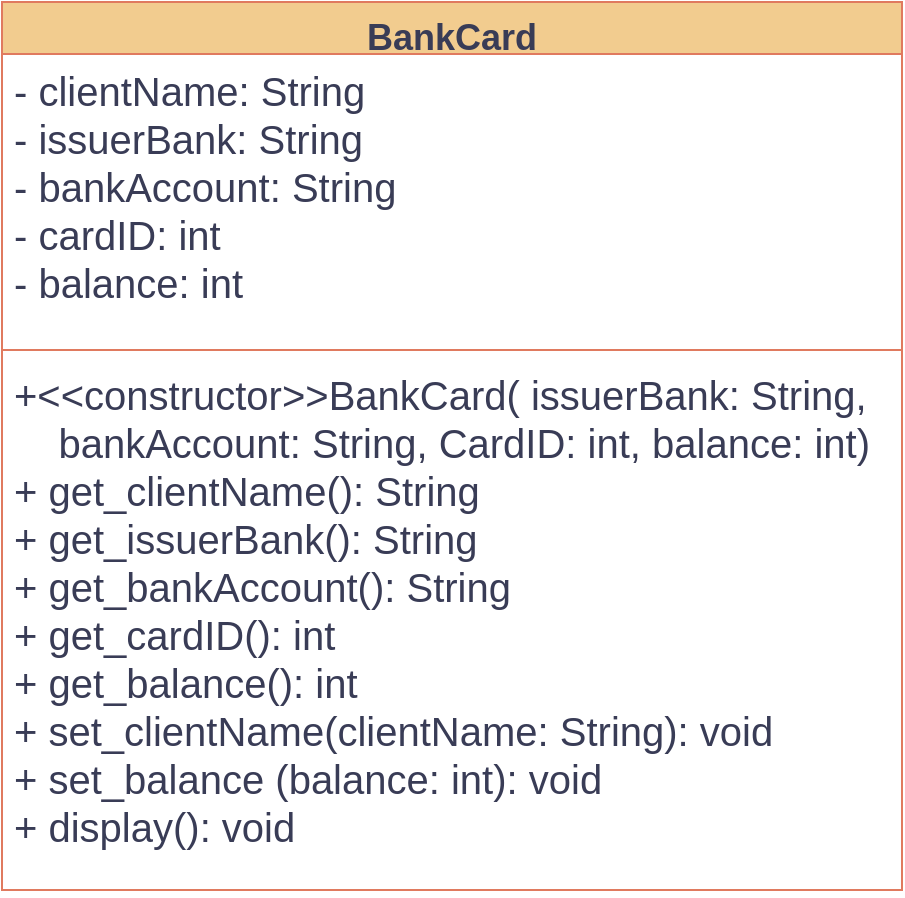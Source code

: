 <mxfile version="20.8.23" type="device" pages="6"><diagram id="KbI3qrLbXLl5sDuuqtQv" name="BankCard"><mxGraphModel dx="1148" dy="657" grid="1" gridSize="10" guides="1" tooltips="1" connect="1" arrows="1" fold="1" page="1" pageScale="1" pageWidth="1169" pageHeight="827" math="0" shadow="0"><root><mxCell id="0"/><mxCell id="1" parent="0"/><mxCell id="yStNzVTvuIgsRqPRvcOl-1" value="BankCard" style="swimlane;fontStyle=1;align=center;verticalAlign=top;childLayout=stackLayout;horizontal=1;startSize=26;horizontalStack=0;resizeParent=1;resizeParentMax=0;resizeLast=0;collapsible=1;marginBottom=0;fontSize=18;labelBackgroundColor=none;fillColor=#F2CC8F;strokeColor=#E07A5F;fontColor=#393C56;" parent="1" vertex="1"><mxGeometry x="360" y="190" width="450" height="444" as="geometry"/></mxCell><mxCell id="yStNzVTvuIgsRqPRvcOl-2" value="- clientName: String&#10;- issuerBank: String&#10;- bankAccount: String&#10;- cardID: int&#10;- balance: int" style="text;strokeColor=none;fillColor=none;align=left;verticalAlign=top;spacingLeft=4;spacingRight=4;overflow=hidden;rotatable=0;points=[[0,0.5],[1,0.5]];portConstraint=eastwest;fontStyle=0;fontSize=20;labelBackgroundColor=none;fontColor=#393C56;labelBorderColor=none;" parent="yStNzVTvuIgsRqPRvcOl-1" vertex="1"><mxGeometry y="26" width="450" height="144" as="geometry"/></mxCell><mxCell id="yStNzVTvuIgsRqPRvcOl-3" value="" style="line;strokeWidth=1;fillColor=none;align=left;verticalAlign=middle;spacingTop=-1;spacingLeft=3;spacingRight=3;rotatable=0;labelPosition=right;points=[];portConstraint=eastwest;strokeColor=#E07A5F;fontStyle=0;fontSize=20;labelBackgroundColor=none;fontColor=#393C56;" parent="yStNzVTvuIgsRqPRvcOl-1" vertex="1"><mxGeometry y="170" width="450" height="8" as="geometry"/></mxCell><mxCell id="yStNzVTvuIgsRqPRvcOl-4" value="+&lt;&lt;constructor&gt;&gt;BankCard( issuerBank: String, &#10;    bankAccount: String, CardID: int, balance: int)&#10;+ get_clientName(): String&#10;+ get_issuerBank(): String&#10;+ get_bankAccount(): String&#10;+ get_cardID(): int&#10;+ get_balance(): int&#10;+ set_clientName(clientName: String): void&#10;+ set_balance (balance: int): void&#10;+ display(): void" style="text;strokeColor=none;fillColor=none;align=left;verticalAlign=top;spacingLeft=4;spacingRight=4;overflow=hidden;rotatable=0;points=[[0,0.5],[1,0.5]];portConstraint=eastwest;fontStyle=0;fontSize=20;labelBackgroundColor=none;fontColor=#393C56;" parent="yStNzVTvuIgsRqPRvcOl-1" vertex="1"><mxGeometry y="178" width="450" height="266" as="geometry"/></mxCell></root></mxGraphModel></diagram><diagram id="oO5IRWDPm7yNGViJSP_y" name="CreditCard"><mxGraphModel dx="1377" dy="788" grid="1" gridSize="10" guides="1" tooltips="1" connect="1" arrows="1" fold="1" page="1" pageScale="1" pageWidth="1169" pageHeight="827" math="0" shadow="0"><root><mxCell id="0"/><mxCell id="1" parent="0"/><mxCell id="4Li_Y5Pvf1X5DINse3qC-1" value="CreditCard" style="swimlane;fontStyle=1;align=center;verticalAlign=top;childLayout=stackLayout;horizontal=1;startSize=26;horizontalStack=0;resizeParent=1;resizeParentMax=0;resizeLast=0;collapsible=1;marginBottom=0;fontSize=18;labelBackgroundColor=none;fillColor=#F2CC8F;strokeColor=#E07A5F;fontColor=#393C56;" parent="1" vertex="1"><mxGeometry x="360" y="190" width="450" height="570" as="geometry"/></mxCell><mxCell id="4Li_Y5Pvf1X5DINse3qC-2" value="- cvcNumber: int&#10;- creditLimit: double&#10;- intrestRate: double &#10;- expirationDate: String&#10;- gracePeriod: int&#10;- isGranted: boolean" style="text;strokeColor=none;fillColor=none;align=left;verticalAlign=top;spacingLeft=4;spacingRight=4;overflow=hidden;rotatable=0;points=[[0,0.5],[1,0.5]];portConstraint=eastwest;fontStyle=0;fontSize=20;labelBackgroundColor=none;fontColor=#393C56;" parent="4Li_Y5Pvf1X5DINse3qC-1" vertex="1"><mxGeometry y="26" width="450" height="164" as="geometry"/></mxCell><mxCell id="4Li_Y5Pvf1X5DINse3qC-3" value="" style="line;strokeWidth=1;fillColor=none;align=left;verticalAlign=middle;spacingTop=-1;spacingLeft=3;spacingRight=3;rotatable=0;labelPosition=right;points=[];portConstraint=eastwest;strokeColor=#E07A5F;fontStyle=0;fontSize=20;labelBackgroundColor=none;fontColor=#393C56;" parent="4Li_Y5Pvf1X5DINse3qC-1" vertex="1"><mxGeometry y="190" width="450" height="8" as="geometry"/></mxCell><mxCell id="4Li_Y5Pvf1X5DINse3qC-4" value="+&lt;&lt;constructor&gt;&gt;CreditCard(clientName: String,&#10;    issuerBank: String, bankAccount: String,&#10;    cardID: int, balance: int, cvcNumber: int, &#10;    intrestRate: double, expirationDate: String)&#10;+ get_cvcNumber(): int&#10;+ get_creditLimit(): double&#10;+ get_intrestRate(): double&#10;+ get_expirationDate(): String&#10;+ get_gracePeriod(): int&#10;+ get_isGranted(): boolean&#10;+ setCreditLimit( creditLimit: double, &#10;    gracePeriod: int): void&#10;+ cancelCreditCard(): void&#10;+ display(): void" style="text;strokeColor=none;fillColor=none;align=left;verticalAlign=top;spacingLeft=4;spacingRight=4;overflow=hidden;rotatable=0;points=[[0,0.5],[1,0.5]];portConstraint=eastwest;fontStyle=0;fontSize=20;labelBackgroundColor=none;fontColor=#393C56;" parent="4Li_Y5Pvf1X5DINse3qC-1" vertex="1"><mxGeometry y="198" width="450" height="372" as="geometry"/></mxCell></root></mxGraphModel></diagram><diagram id="Ry-PrcxNJgS_E813CJEe" name="DebitCard"><mxGraphModel dx="1377" dy="788" grid="1" gridSize="10" guides="1" tooltips="1" connect="1" arrows="1" fold="1" page="1" pageScale="1" pageWidth="1169" pageHeight="827" math="0" shadow="0"><root><mxCell id="0"/><mxCell id="1" parent="0"/><mxCell id="T1GWhla4yOheogJr6FSo-1" value="DebitCard" style="swimlane;fontStyle=1;align=center;verticalAlign=top;childLayout=stackLayout;horizontal=1;startSize=26;horizontalStack=0;resizeParent=1;resizeParentMax=0;resizeLast=0;collapsible=1;marginBottom=0;fontSize=18;labelBackgroundColor=none;fillColor=#F2CC8F;strokeColor=#E07A5F;fontColor=#393C56;" parent="1" vertex="1"><mxGeometry x="360" y="190" width="450" height="480" as="geometry"/></mxCell><mxCell id="T1GWhla4yOheogJr6FSo-2" value="- pinNumber: int&#10;- withdrawalAmount: int&#10;- dateOfWithdrawal: String&#10;- hasWithdrawn: boolean" style="text;strokeColor=none;fillColor=none;align=left;verticalAlign=top;spacingLeft=4;spacingRight=4;overflow=hidden;rotatable=0;points=[[0,0.5],[1,0.5]];portConstraint=eastwest;fontStyle=0;fontSize=20;labelBackgroundColor=none;fontColor=#393C56;" parent="T1GWhla4yOheogJr6FSo-1" vertex="1"><mxGeometry y="26" width="450" height="114" as="geometry"/></mxCell><mxCell id="T1GWhla4yOheogJr6FSo-3" value="" style="line;strokeWidth=1;fillColor=none;align=left;verticalAlign=middle;spacingTop=-1;spacingLeft=3;spacingRight=3;rotatable=0;labelPosition=right;points=[];portConstraint=eastwest;strokeColor=#E07A5F;fontStyle=0;fontSize=20;labelBackgroundColor=none;fontColor=#393C56;" parent="T1GWhla4yOheogJr6FSo-1" vertex="1"><mxGeometry y="140" width="450" height="8" as="geometry"/></mxCell><mxCell id="T1GWhla4yOheogJr6FSo-4" value="+&lt;&lt;constructor&gt;&gt;DebitCard( clientName: String,&#10;    issuerBank: String, bankAccount, String,&#10;    cardID: int, balance: int, pinNumber: int)&#10;+ get_pinNumber(): int&#10;+ get_withdrawalAmount(): int&#10;+ get_dateOfWithdrawal(): String&#10;+ get_hasWithdrawn(): boolean&#10;+ set_withdrawalAmount(WithdrawalAmount: int):&#10;    void&#10;+ withdraw( pinNumber: int,&#10;    withdrawalAmount: int, &#10;    dateOfWithdrawal: String): void &#10;+ display(): void" style="text;strokeColor=none;fillColor=none;align=left;verticalAlign=top;spacingLeft=4;spacingRight=4;overflow=hidden;rotatable=0;points=[[0,0.5],[1,0.5]];portConstraint=eastwest;fontStyle=0;fontSize=20;labelBackgroundColor=none;fontColor=#393C56;" parent="T1GWhla4yOheogJr6FSo-1" vertex="1"><mxGeometry y="148" width="450" height="332" as="geometry"/></mxCell></root></mxGraphModel></diagram><diagram id="Yar7qtB7K5u3Bhed6Tks" name="MainDiagram"><mxGraphModel dx="1377" dy="788" grid="1" gridSize="10" guides="1" tooltips="1" connect="1" arrows="1" fold="1" page="1" pageScale="1" pageWidth="1169" pageHeight="827" math="0" shadow="0"><root><mxCell id="0"/><mxCell id="1" parent="0"/><mxCell id="QJzYd9ISLG9nPHnxlwvV-1" value="BankCard" style="swimlane;fontStyle=1;align=center;verticalAlign=top;childLayout=stackLayout;horizontal=1;startSize=26;horizontalStack=0;resizeParent=1;resizeParentMax=0;resizeLast=0;collapsible=1;marginBottom=0;fontSize=13;labelBackgroundColor=none;fillColor=#F2CC8F;strokeColor=#E07A5F;fontColor=#393C56;" parent="1" vertex="1"><mxGeometry x="370" y="10" width="290" height="310" as="geometry"/></mxCell><mxCell id="QJzYd9ISLG9nPHnxlwvV-2" value="- clientName: String&#10;- issuerBank: String&#10;- bankAccount: String&#10;- cardID: int&#10;- balance: int" style="text;strokeColor=none;fillColor=none;align=left;verticalAlign=top;spacingLeft=4;spacingRight=4;overflow=hidden;rotatable=0;points=[[0,0.5],[1,0.5]];portConstraint=eastwest;fontStyle=0;fontSize=13;labelBackgroundColor=none;fontColor=#393C56;" parent="QJzYd9ISLG9nPHnxlwvV-1" vertex="1"><mxGeometry y="26" width="290" height="94" as="geometry"/></mxCell><mxCell id="QJzYd9ISLG9nPHnxlwvV-3" value="" style="line;strokeWidth=1;fillColor=none;align=left;verticalAlign=middle;spacingTop=-1;spacingLeft=3;spacingRight=3;rotatable=0;labelPosition=right;points=[];portConstraint=eastwest;strokeColor=#E07A5F;fontStyle=0;fontSize=13;labelBackgroundColor=none;fontColor=#393C56;" parent="QJzYd9ISLG9nPHnxlwvV-1" vertex="1"><mxGeometry y="120" width="290" height="8" as="geometry"/></mxCell><mxCell id="QJzYd9ISLG9nPHnxlwvV-4" value="+&lt;&lt;constructor&gt;&gt;BankCard( issuerBank: String, &#10;bankAccount: String, CardID: int, balance: int)&#10;+ get_clientName(): String&#10;+ get_issuerBank(): String&#10;+ get_bankAccount(): String&#10;+ get_cardID(): int&#10;+ get_balance(): int&#10;+ set_clientName(clientName: String): void&#10;+ set_balance (balance: int): void&#10;+ display(): void" style="text;strokeColor=none;fillColor=none;align=left;verticalAlign=top;spacingLeft=4;spacingRight=4;overflow=hidden;rotatable=0;points=[[0,0.5],[1,0.5]];portConstraint=eastwest;fontStyle=0;fontSize=13;labelBackgroundColor=none;fontColor=#393C56;" parent="QJzYd9ISLG9nPHnxlwvV-1" vertex="1"><mxGeometry y="128" width="290" height="182" as="geometry"/></mxCell><mxCell id="G8pOtaOA0391oOOfeQ-8-1" style="edgeStyle=orthogonalEdgeStyle;rounded=0;orthogonalLoop=1;jettySize=auto;html=1;strokeColor=#E07A5F;fontColor=#393C56;fillColor=#F2CC8F;endArrow=block;endFill=0;entryX=0.4;entryY=1;entryDx=0;entryDy=0;entryPerimeter=0;" parent="1" source="fQYLqvnLGapzxctIWnjL-1" target="QJzYd9ISLG9nPHnxlwvV-4" edge="1"><mxGeometry relative="1" as="geometry"/></mxCell><mxCell id="fQYLqvnLGapzxctIWnjL-1" value="DebitCard" style="swimlane;fontStyle=1;align=center;verticalAlign=top;childLayout=stackLayout;horizontal=1;startSize=26;horizontalStack=0;resizeParent=1;resizeParentMax=0;resizeLast=0;collapsible=1;marginBottom=0;fontSize=13;labelBackgroundColor=none;fillColor=#F2CC8F;strokeColor=#E07A5F;fontColor=#393C56;" parent="1" vertex="1"><mxGeometry x="110" y="380" width="310" height="340" as="geometry"/></mxCell><mxCell id="fQYLqvnLGapzxctIWnjL-2" value="- pinNumber: int&#10;- withdrawalAmount: int&#10;- dateOfWithdrawal: String&#10;- hasWithdrawn: boolean" style="text;strokeColor=none;fillColor=none;align=left;verticalAlign=top;spacingLeft=4;spacingRight=4;overflow=hidden;rotatable=0;points=[[0,0.5],[1,0.5]];portConstraint=eastwest;fontStyle=0;fontSize=13;labelBackgroundColor=none;fontColor=#393C56;" parent="fQYLqvnLGapzxctIWnjL-1" vertex="1"><mxGeometry y="26" width="310" height="84" as="geometry"/></mxCell><mxCell id="fQYLqvnLGapzxctIWnjL-3" value="" style="line;strokeWidth=1;fillColor=none;align=left;verticalAlign=middle;spacingTop=-1;spacingLeft=3;spacingRight=3;rotatable=0;labelPosition=right;points=[];portConstraint=eastwest;strokeColor=#E07A5F;fontStyle=0;fontSize=13;labelBackgroundColor=none;fontColor=#393C56;" parent="fQYLqvnLGapzxctIWnjL-1" vertex="1"><mxGeometry y="110" width="310" height="8" as="geometry"/></mxCell><mxCell id="fQYLqvnLGapzxctIWnjL-4" value="+&lt;&lt;constructor&gt;&gt;DebitCard( clientName: String,&#10;    issuerBank: String, bankAccount, String,&#10;    cardID: int, balance: int, pinNumber: int)&#10;+ get_pinNumber(): int&#10;+ get_withdrawalAmount(): int&#10;+ get_dateOfWithdrawal(): String&#10;+ get_hasWithdrawn(): boolean&#10;+ set_withdrawalAmount(WithdrawalAmount: int):&#10;    void&#10;+ withdraw( pinNumber: int,&#10;    withdrawalAmount: int, &#10;    dateOfWithdrawal: String): void &#10;+ display(): void" style="text;strokeColor=none;fillColor=none;align=left;verticalAlign=top;spacingLeft=4;spacingRight=4;overflow=hidden;rotatable=0;points=[[0,0.5],[1,0.5]];portConstraint=eastwest;fontStyle=0;fontSize=13;labelBackgroundColor=none;fontColor=#393C56;" parent="fQYLqvnLGapzxctIWnjL-1" vertex="1"><mxGeometry y="118" width="310" height="222" as="geometry"/></mxCell><mxCell id="G8pOtaOA0391oOOfeQ-8-2" style="edgeStyle=orthogonalEdgeStyle;rounded=0;orthogonalLoop=1;jettySize=auto;html=1;strokeColor=#E07A5F;fontColor=#393C56;endArrow=block;endFill=0;fillColor=#F2CC8F;entryX=0.59;entryY=1.005;entryDx=0;entryDy=0;entryPerimeter=0;" parent="1" source="H8AydQz5ExliSY1FN2nn-1" target="QJzYd9ISLG9nPHnxlwvV-4" edge="1"><mxGeometry relative="1" as="geometry"/></mxCell><mxCell id="H8AydQz5ExliSY1FN2nn-1" value="CreditCard" style="swimlane;fontStyle=1;align=center;verticalAlign=top;childLayout=stackLayout;horizontal=1;startSize=26;horizontalStack=0;resizeParent=1;resizeParentMax=0;resizeLast=0;collapsible=1;marginBottom=0;fontSize=13;labelBackgroundColor=none;fillColor=#F2CC8F;strokeColor=#E07A5F;fontColor=#393C56;" parent="1" vertex="1"><mxGeometry x="620" y="360" width="290" height="390" as="geometry"/></mxCell><mxCell id="H8AydQz5ExliSY1FN2nn-2" value="- cvcNumber: int&#10;- creditLimit: double&#10;- intrestRate: double &#10;- expirationDate: String&#10;- gracePeriod: int&#10;- isGranted: boolean" style="text;strokeColor=none;fillColor=none;align=left;verticalAlign=top;spacingLeft=4;spacingRight=4;overflow=hidden;rotatable=0;points=[[0,0.5],[1,0.5]];portConstraint=eastwest;fontStyle=0;fontSize=13;labelBackgroundColor=none;fontColor=#393C56;" parent="H8AydQz5ExliSY1FN2nn-1" vertex="1"><mxGeometry y="26" width="290" height="96" as="geometry"/></mxCell><mxCell id="H8AydQz5ExliSY1FN2nn-3" value="" style="line;strokeWidth=1;fillColor=none;align=left;verticalAlign=middle;spacingTop=-1;spacingLeft=3;spacingRight=3;rotatable=0;labelPosition=right;points=[];portConstraint=eastwest;strokeColor=#E07A5F;fontStyle=0;fontSize=13;labelBackgroundColor=none;fontColor=#393C56;" parent="H8AydQz5ExliSY1FN2nn-1" vertex="1"><mxGeometry y="122" width="290" height="28" as="geometry"/></mxCell><mxCell id="H8AydQz5ExliSY1FN2nn-4" value="+&lt;&lt;constructor&gt;&gt;CreditCard(clientName: String,&#10;    issuerBank: String, bankAccount: String,&#10;    cardID: int, balance: int, cvcNumber: int, &#10;    intrestRate: double, expirationDate: String)&#10;+ get_cvcNumber(): int&#10;+ get_creditLimit(): double&#10;+ get_intrestRate(): double&#10;+ get_expirationDate(): String&#10;+ get_gracePeriod(): int&#10;+ get_isGranted(): boolean&#10;+ setCreditLimit( creditLimit: double, &#10;    gracePeriod: int): void&#10;+ cancelCreditCard(): void&#10;+ display(): void" style="text;strokeColor=none;fillColor=none;align=left;verticalAlign=top;spacingLeft=4;spacingRight=4;overflow=hidden;rotatable=0;points=[[0,0.5],[1,0.5]];portConstraint=eastwest;fontStyle=0;fontSize=13;labelBackgroundColor=none;fontColor=#393C56;" parent="H8AydQz5ExliSY1FN2nn-1" vertex="1"><mxGeometry y="150" width="290" height="240" as="geometry"/></mxCell></root></mxGraphModel></diagram><diagram id="Y0XRwgE0i_r1oFUcEerF" name="BankCardGUI"><mxGraphModel dx="1967" dy="1126" grid="1" gridSize="10" guides="1" tooltips="1" connect="1" arrows="1" fold="1" page="1" pageScale="1" pageWidth="1169" pageHeight="827" math="0" shadow="0"><root><mxCell id="0"/><mxCell id="1" parent="0"/><mxCell id="PG8j64uK1azYD3BxQ1pb-1" value="BankGUI" style="swimlane;fontStyle=1;align=center;verticalAlign=top;childLayout=stackLayout;horizontal=1;startSize=26;horizontalStack=0;resizeParent=1;resizeParentMax=0;resizeLast=0;collapsible=1;marginBottom=0;fontSize=18;labelBackgroundColor=none;fillColor=#F2CC8F;strokeColor=#E07A5F;fontColor=#393C56;" vertex="1" parent="1"><mxGeometry x="190" y="40" width="800" height="1228" as="geometry"/></mxCell><mxCell id="PG8j64uK1azYD3BxQ1pb-2" value="- mainJFrame, checkBalance_frame, cancelCredit_frame : JFrame&#10;&#10;- mainScreen_panel, addDebitCard_panel, addCreditCard_panel, setCredit_panel,&#10;  withdraw_panel :  JPanel&#10;&#10;- addClientNameMainScreen_button, changeClientNameMainScreen_button, &#10;  addDebitCardMainScreen_button,  addCreditCardMainScreen_button,&#10;  setCreditMainScreen_button, checkBalanceMainScreen_button,&#10;  debitCardInfoMainScreen_button, creditCardInfoMainScreen_button,&#10;  withdrawMainScreen_button, cancelCreditMainScreen_button addDebitCard_button,&#10;  clearAddDebit_button, exitAddDebit_button addCreditCard_button,&#10;  clearAddCredit_button, exitAddCredit_button withdraw_button, clearWithdraw_button,&#10;  exitWithdraw_button, setCredit_button, clearSetCredit_button, exitSetCredit_button, &#10;  cancelCredit_button : JButton&#10;&#10;- mainScreenWelcome_label,mainScreenInstruction_label,welcomeUserAddDebit_label,&#10;  issuerBankAddDebit_label,bankAccountAddDebit_label,cardIdAddDebit_label,&#10;  balanceAddDebit_label,pinNumberAddDebit_label,welcomeUserAddCredit_label,&#10;  issuerBankAddCredit_label,bankAccountAddCredit_label,cardIdAddCredit_label,&#10;  balanceAddCredit_label,cvcNumberAddCredit_label,interestAddCredit_label,&#10;  dayAddCredit_label, monthAddCredit_label ,yearAddCredit_label,&#10;  welcomeUserWithdraw_label,balanceWithdraw_label,cardIdWithdraw_label,&#10;  withdrawalAmount_label,pinNumberWithdraw_label,dayWithdraw_label,&#10;  monthWithdraw_label,yearWithdraw_label,welcomeUserCheckBalance_label,&#10;  currentBalanceCheckBalance_label,welcomeUserSetCredit_label,&#10;  cardIdSetCredit_label,creditLimitSetCredit_label,gracePeriodSetCredit_label,&#10;  welcomeUserCancelCredit_label,cardIdCancelCredit_label : JLabel&#10;&#10;- clientNameMainScreen_textField,issuerBankAddDebit_textField,&#10;  bankAccountAddDebit_textField,cardIdAddDebit_textField,balanceAddDebit_textField,&#10;  pinNumberAddDebit_textFiled,issuerBankAddCredit_textField,&#10;  bankAccountAddCredit_textField,cardIdAddCredit_textField,balanceAddCredit_textField,&#10;  cvcNumberAddCredit_textFiled,interestAddCredit_textField,cardIdWithdraw_textField,&#10;  withdrawalAmount_textField,pinNumberWithdraw_textField,cardIdSetCredit_textField,&#10;  creditLimit_textField,gracePeriod_textField,cardIdCancelCredit_textField : JTextFeild&#10;&#10;- dateDayAddCredit_combo,dateMonthAddCredit_combo,dateYearAddCredit_combo,&#10;  dateDayWithdraw_combo,dateMonthWithdraw_combo,dateYearWithdraw_combo&#10;  : JComboBox&lt;String&gt;&#10;&#10;- dateDay : String[]&#10;- dateMonth: string[]&#10;- dateYear: string[]&#10;&#10;- bankCard_ArrayList : ArrayList&lt;BankCard&gt;&#10;&#10;" style="text;strokeColor=none;fillColor=none;align=left;verticalAlign=top;spacingLeft=4;spacingRight=4;overflow=hidden;rotatable=0;points=[[0,0.5],[1,0.5]];portConstraint=eastwest;fontStyle=0;fontSize=20;labelBackgroundColor=none;fontColor=#000000;labelBorderColor=none;" vertex="1" parent="PG8j64uK1azYD3BxQ1pb-1"><mxGeometry y="26" width="800" height="1094" as="geometry"/></mxCell><mxCell id="PG8j64uK1azYD3BxQ1pb-3" value="" style="line;strokeWidth=1;fillColor=none;align=left;verticalAlign=middle;spacingTop=-1;spacingLeft=3;spacingRight=3;rotatable=0;labelPosition=right;points=[];portConstraint=eastwest;strokeColor=#E07A5F;fontStyle=0;fontSize=20;labelBackgroundColor=none;fontColor=#393C56;" vertex="1" parent="PG8j64uK1azYD3BxQ1pb-1"><mxGeometry y="1120" width="800" height="8" as="geometry"/></mxCell><mxCell id="PG8j64uK1azYD3BxQ1pb-4" value="+ &lt;&lt;constructor&gt;&gt; BankGUI() &#10;+ actionPerformed(ActionEvent e): Void&#10;+ main(String[] args) : Void&#10;   ----------------------------------" style="text;strokeColor=none;fillColor=none;align=left;verticalAlign=top;spacingLeft=4;spacingRight=4;overflow=hidden;rotatable=0;points=[[0,0.5],[1,0.5]];portConstraint=eastwest;fontStyle=0;fontSize=20;labelBackgroundColor=none;fontColor=#393C56;" vertex="1" parent="PG8j64uK1azYD3BxQ1pb-1"><mxGeometry y="1128" width="800" height="100" as="geometry"/></mxCell></root></mxGraphModel></diagram><diagram id="iNcZKmFF9CxnnLIr6PWv" name="Page-6"><mxGraphModel dx="2754" dy="1576" grid="1" gridSize="10" guides="1" tooltips="1" connect="1" arrows="1" fold="1" page="1" pageScale="1" pageWidth="1169" pageHeight="827" math="0" shadow="0"><root><mxCell id="0"/><mxCell id="1" parent="0"/><mxCell id="VOwGnUR8WXIFT-pmvtoU-1" value="BankGUI" style="swimlane;fontStyle=1;align=center;verticalAlign=top;childLayout=stackLayout;horizontal=1;startSize=26;horizontalStack=0;resizeParent=1;resizeParentMax=0;resizeLast=0;collapsible=1;marginBottom=0;fontSize=18;labelBackgroundColor=none;fillColor=#F2CC8F;strokeColor=#E07A5F;fontColor=#393C56;" vertex="1" parent="1"><mxGeometry x="390" y="470" width="440" height="710" as="geometry"/></mxCell><mxCell id="VOwGnUR8WXIFT-pmvtoU-2" value="- mainJFrame, checkBalance_frame, cancelCredit_frame : JFrame&#10;&#10;- mainScreen_panel, addDebitCard_panel, addCreditCard_panel, setCredit_panel,&#10;  withdraw_panel :  JPanel&#10;&#10;- addClientNameMainScreen_button, changeClientNameMainScreen_button, &#10;  addDebitCardMainScreen_button,  addCreditCardMainScreen_button,&#10;  setCreditMainScreen_button, checkBalanceMainScreen_button,&#10;  debitCardInfoMainScreen_button, creditCardInfoMainScreen_button,&#10;  withdrawMainScreen_button, cancelCreditMainScreen_button addDebitCard_button,&#10;  clearAddDebit_button, exitAddDebit_button addCreditCard_button,&#10;  clearAddCredit_button, exitAddCredit_button withdraw_button, clearWithdraw_button,&#10;  exitWithdraw_button, setCredit_button, clearSetCredit_button, exitSetCredit_button, &#10;  cancelCredit_button : JButton&#10;&#10;- mainScreenWelcome_label,mainScreenInstruction_label,welcomeUserAddDebit_label,&#10;  issuerBankAddDebit_label,bankAccountAddDebit_label,cardIdAddDebit_label,&#10;  balanceAddDebit_label,pinNumberAddDebit_label,welcomeUserAddCredit_label,&#10;  issuerBankAddCredit_label,bankAccountAddCredit_label,cardIdAddCredit_label,&#10;  balanceAddCredit_label,cvcNumberAddCredit_label,interestAddCredit_label,&#10;  dayAddCredit_label, monthAddCredit_label ,yearAddCredit_label,&#10;  welcomeUserWithdraw_label,balanceWithdraw_label,cardIdWithdraw_label,&#10;  withdrawalAmount_label,pinNumberWithdraw_label,dayWithdraw_label,&#10;  monthWithdraw_label,yearWithdraw_label,welcomeUserCheckBalance_label,&#10;  currentBalanceCheckBalance_label,welcomeUserSetCredit_label,&#10;  cardIdSetCredit_label,creditLimitSetCredit_label,gracePeriodSetCredit_label,&#10;  welcomeUserCancelCredit_label,cardIdCancelCredit_label : JLabel&#10;&#10;- clientNameMainScreen_textField,issuerBankAddDebit_textField,&#10;  bankAccountAddDebit_textField,cardIdAddDebit_textField,balanceAddDebit_textField,&#10;  pinNumberAddDebit_textFiled,issuerBankAddCredit_textField,&#10;  bankAccountAddCredit_textField,cardIdAddCredit_textField,balanceAddCredit_textField,&#10;  cvcNumberAddCredit_textFiled,interestAddCredit_textField,cardIdWithdraw_textField,&#10;  withdrawalAmount_textField,pinNumberWithdraw_textField,cardIdSetCredit_textField,&#10;  creditLimit_textField,gracePeriod_textField,cardIdCancelCredit_textField : JTextFeild&#10;&#10;- dateDayAddCredit_combo,dateMonthAddCredit_combo,dateYearAddCredit_combo,&#10;  dateDayWithdraw_combo,dateMonthWithdraw_combo,dateYearWithdraw_combo&#10;  : JComboBox&lt;String&gt;&#10;&#10;- dateDay : String[]&#10;- dateMonth: string[]&#10;- dateYear: string[]&#10;&#10;- bankCard_ArrayList : ArrayList&lt;BankCard&gt;&#10;&#10;" style="text;strokeColor=none;fillColor=none;align=left;verticalAlign=top;spacingLeft=4;spacingRight=4;overflow=hidden;rotatable=0;points=[[0,0.5],[1,0.5]];portConstraint=eastwest;fontStyle=0;fontSize=11;labelBackgroundColor=none;fontColor=#000000;labelBorderColor=none;" vertex="1" parent="VOwGnUR8WXIFT-pmvtoU-1"><mxGeometry y="26" width="440" height="614" as="geometry"/></mxCell><mxCell id="VOwGnUR8WXIFT-pmvtoU-3" value="" style="line;strokeWidth=1;fillColor=none;align=left;verticalAlign=middle;spacingTop=-1;spacingLeft=3;spacingRight=3;rotatable=0;labelPosition=right;points=[];portConstraint=eastwest;strokeColor=#E07A5F;fontStyle=0;fontSize=20;labelBackgroundColor=none;fontColor=#393C56;" vertex="1" parent="VOwGnUR8WXIFT-pmvtoU-1"><mxGeometry y="640" width="440" height="8" as="geometry"/></mxCell><mxCell id="VOwGnUR8WXIFT-pmvtoU-4" value="+ &lt;&lt;constructor&gt;&gt; BankGUI() &#10;+ actionPerformed(ActionEvent e): Void&#10;+ main(String[] args) : Void&#10;   ----------------------------------" style="text;strokeColor=none;fillColor=none;align=left;verticalAlign=top;spacingLeft=4;spacingRight=4;overflow=hidden;rotatable=0;points=[[0,0.5],[1,0.5]];portConstraint=eastwest;fontStyle=0;fontSize=11;labelBackgroundColor=none;fontColor=#393C56;" vertex="1" parent="VOwGnUR8WXIFT-pmvtoU-1"><mxGeometry y="648" width="440" height="62" as="geometry"/></mxCell><mxCell id="-cq1u2LIK1OG1XKND-hg-1" value="BankCard" style="swimlane;fontStyle=1;align=center;verticalAlign=top;childLayout=stackLayout;horizontal=1;startSize=26;horizontalStack=0;resizeParent=1;resizeParentMax=0;resizeLast=0;collapsible=1;marginBottom=0;fontSize=13;labelBackgroundColor=none;fillColor=#F2CC8F;strokeColor=#E07A5F;fontColor=#393C56;" vertex="1" parent="1"><mxGeometry x="490" y="10" width="290" height="310" as="geometry"/></mxCell><mxCell id="-cq1u2LIK1OG1XKND-hg-2" value="- clientName: String&#10;- issuerBank: String&#10;- bankAccount: String&#10;- cardID: int&#10;- balance: int" style="text;strokeColor=none;fillColor=none;align=left;verticalAlign=top;spacingLeft=4;spacingRight=4;overflow=hidden;rotatable=0;points=[[0,0.5],[1,0.5]];portConstraint=eastwest;fontStyle=0;fontSize=13;labelBackgroundColor=none;fontColor=#393C56;" vertex="1" parent="-cq1u2LIK1OG1XKND-hg-1"><mxGeometry y="26" width="290" height="94" as="geometry"/></mxCell><mxCell id="-cq1u2LIK1OG1XKND-hg-3" value="" style="line;strokeWidth=1;fillColor=none;align=left;verticalAlign=middle;spacingTop=-1;spacingLeft=3;spacingRight=3;rotatable=0;labelPosition=right;points=[];portConstraint=eastwest;strokeColor=#E07A5F;fontStyle=0;fontSize=13;labelBackgroundColor=none;fontColor=#393C56;" vertex="1" parent="-cq1u2LIK1OG1XKND-hg-1"><mxGeometry y="120" width="290" height="8" as="geometry"/></mxCell><mxCell id="-cq1u2LIK1OG1XKND-hg-4" value="+&lt;&lt;constructor&gt;&gt;BankCard( issuerBank: String, &#10;bankAccount: String, CardID: int, balance: int)&#10;+ get_clientName(): String&#10;+ get_issuerBank(): String&#10;+ get_bankAccount(): String&#10;+ get_cardID(): int&#10;+ get_balance(): int&#10;+ set_clientName(clientName: String): void&#10;+ set_balance (balance: int): void&#10;+ display(): void" style="text;strokeColor=none;fillColor=none;align=left;verticalAlign=top;spacingLeft=4;spacingRight=4;overflow=hidden;rotatable=0;points=[[0,0.5],[1,0.5]];portConstraint=eastwest;fontStyle=0;fontSize=13;labelBackgroundColor=none;fontColor=#393C56;" vertex="1" parent="-cq1u2LIK1OG1XKND-hg-1"><mxGeometry y="128" width="290" height="182" as="geometry"/></mxCell><mxCell id="-cq1u2LIK1OG1XKND-hg-5" style="edgeStyle=orthogonalEdgeStyle;rounded=0;orthogonalLoop=1;jettySize=auto;html=1;strokeColor=#E07A5F;fontColor=#393C56;fillColor=#F2CC8F;endArrow=block;endFill=0;entryX=0.4;entryY=1;entryDx=0;entryDy=0;entryPerimeter=0;" edge="1" parent="1" source="-cq1u2LIK1OG1XKND-hg-6" target="-cq1u2LIK1OG1XKND-hg-4"><mxGeometry relative="1" as="geometry"/></mxCell><mxCell id="-cq1u2LIK1OG1XKND-hg-6" value="DebitCard" style="swimlane;fontStyle=1;align=center;verticalAlign=top;childLayout=stackLayout;horizontal=1;startSize=26;horizontalStack=0;resizeParent=1;resizeParentMax=0;resizeLast=0;collapsible=1;marginBottom=0;fontSize=13;labelBackgroundColor=none;fillColor=#F2CC8F;strokeColor=#E07A5F;fontColor=#393C56;" vertex="1" parent="1"><mxGeometry x="120" y="40" width="310" height="340" as="geometry"/></mxCell><mxCell id="-cq1u2LIK1OG1XKND-hg-7" value="- pinNumber: int&#10;- withdrawalAmount: int&#10;- dateOfWithdrawal: String&#10;- hasWithdrawn: boolean" style="text;strokeColor=none;fillColor=none;align=left;verticalAlign=top;spacingLeft=4;spacingRight=4;overflow=hidden;rotatable=0;points=[[0,0.5],[1,0.5]];portConstraint=eastwest;fontStyle=0;fontSize=13;labelBackgroundColor=none;fontColor=#393C56;" vertex="1" parent="-cq1u2LIK1OG1XKND-hg-6"><mxGeometry y="26" width="310" height="84" as="geometry"/></mxCell><mxCell id="-cq1u2LIK1OG1XKND-hg-8" value="" style="line;strokeWidth=1;fillColor=none;align=left;verticalAlign=middle;spacingTop=-1;spacingLeft=3;spacingRight=3;rotatable=0;labelPosition=right;points=[];portConstraint=eastwest;strokeColor=#E07A5F;fontStyle=0;fontSize=13;labelBackgroundColor=none;fontColor=#393C56;" vertex="1" parent="-cq1u2LIK1OG1XKND-hg-6"><mxGeometry y="110" width="310" height="8" as="geometry"/></mxCell><mxCell id="-cq1u2LIK1OG1XKND-hg-9" value="+&lt;&lt;constructor&gt;&gt;DebitCard( clientName: String,&#10;    issuerBank: String, bankAccount, String,&#10;    cardID: int, balance: int, pinNumber: int)&#10;+ get_pinNumber(): int&#10;+ get_withdrawalAmount(): int&#10;+ get_dateOfWithdrawal(): String&#10;+ get_hasWithdrawn(): boolean&#10;+ set_withdrawalAmount(WithdrawalAmount: int):&#10;    void&#10;+ withdraw( pinNumber: int,&#10;    withdrawalAmount: int, &#10;    dateOfWithdrawal: String): void &#10;+ display(): void" style="text;strokeColor=none;fillColor=none;align=left;verticalAlign=top;spacingLeft=4;spacingRight=4;overflow=hidden;rotatable=0;points=[[0,0.5],[1,0.5]];portConstraint=eastwest;fontStyle=0;fontSize=13;labelBackgroundColor=none;fontColor=#393C56;" vertex="1" parent="-cq1u2LIK1OG1XKND-hg-6"><mxGeometry y="118" width="310" height="222" as="geometry"/></mxCell><mxCell id="-cq1u2LIK1OG1XKND-hg-10" style="edgeStyle=orthogonalEdgeStyle;rounded=0;orthogonalLoop=1;jettySize=auto;html=1;strokeColor=#E07A5F;fontColor=#393C56;endArrow=block;endFill=0;fillColor=#F2CC8F;entryX=0.59;entryY=1.005;entryDx=0;entryDy=0;entryPerimeter=0;" edge="1" parent="1" source="-cq1u2LIK1OG1XKND-hg-11" target="-cq1u2LIK1OG1XKND-hg-4"><mxGeometry relative="1" as="geometry"/></mxCell><mxCell id="-cq1u2LIK1OG1XKND-hg-11" value="CreditCard" style="swimlane;fontStyle=1;align=center;verticalAlign=top;childLayout=stackLayout;horizontal=1;startSize=26;horizontalStack=0;resizeParent=1;resizeParentMax=0;resizeLast=0;collapsible=1;marginBottom=0;fontSize=13;labelBackgroundColor=none;fillColor=#F2CC8F;strokeColor=#E07A5F;fontColor=#393C56;" vertex="1" parent="1"><mxGeometry x="840" y="40" width="290" height="390" as="geometry"/></mxCell><mxCell id="-cq1u2LIK1OG1XKND-hg-12" value="- cvcNumber: int&#10;- creditLimit: double&#10;- intrestRate: double &#10;- expirationDate: String&#10;- gracePeriod: int&#10;- isGranted: boolean" style="text;strokeColor=none;fillColor=none;align=left;verticalAlign=top;spacingLeft=4;spacingRight=4;overflow=hidden;rotatable=0;points=[[0,0.5],[1,0.5]];portConstraint=eastwest;fontStyle=0;fontSize=13;labelBackgroundColor=none;fontColor=#393C56;" vertex="1" parent="-cq1u2LIK1OG1XKND-hg-11"><mxGeometry y="26" width="290" height="96" as="geometry"/></mxCell><mxCell id="-cq1u2LIK1OG1XKND-hg-13" value="" style="line;strokeWidth=1;fillColor=none;align=left;verticalAlign=middle;spacingTop=-1;spacingLeft=3;spacingRight=3;rotatable=0;labelPosition=right;points=[];portConstraint=eastwest;strokeColor=#E07A5F;fontStyle=0;fontSize=13;labelBackgroundColor=none;fontColor=#393C56;" vertex="1" parent="-cq1u2LIK1OG1XKND-hg-11"><mxGeometry y="122" width="290" height="28" as="geometry"/></mxCell><mxCell id="-cq1u2LIK1OG1XKND-hg-14" value="+&lt;&lt;constructor&gt;&gt;CreditCard(clientName: String,&#10;    issuerBank: String, bankAccount: String,&#10;    cardID: int, balance: int, cvcNumber: int, &#10;    intrestRate: double, expirationDate: String)&#10;+ get_cvcNumber(): int&#10;+ get_creditLimit(): double&#10;+ get_intrestRate(): double&#10;+ get_expirationDate(): String&#10;+ get_gracePeriod(): int&#10;+ get_isGranted(): boolean&#10;+ setCreditLimit( creditLimit: double, &#10;    gracePeriod: int): void&#10;+ cancelCreditCard(): void&#10;+ display(): void" style="text;strokeColor=none;fillColor=none;align=left;verticalAlign=top;spacingLeft=4;spacingRight=4;overflow=hidden;rotatable=0;points=[[0,0.5],[1,0.5]];portConstraint=eastwest;fontStyle=0;fontSize=13;labelBackgroundColor=none;fontColor=#393C56;" vertex="1" parent="-cq1u2LIK1OG1XKND-hg-11"><mxGeometry y="150" width="290" height="240" as="geometry"/></mxCell><mxCell id="-cq1u2LIK1OG1XKND-hg-30" value="" style="endArrow=classic;html=1;rounded=0;dashed=1;fontSize=11;fontColor=#000000;" edge="1" parent="1"><mxGeometry width="50" height="50" relative="1" as="geometry"><mxPoint x="630" y="470" as="sourcePoint"/><mxPoint x="630" y="320" as="targetPoint"/></mxGeometry></mxCell><mxCell id="-cq1u2LIK1OG1XKND-hg-31" value="" style="endArrow=classic;html=1;rounded=0;dashed=1;fontSize=11;fontColor=#000000;entryX=0.007;entryY=0.583;entryDx=0;entryDy=0;entryPerimeter=0;" edge="1" parent="1" target="-cq1u2LIK1OG1XKND-hg-14"><mxGeometry width="50" height="50" relative="1" as="geometry"><mxPoint x="750" y="470" as="sourcePoint"/><mxPoint x="753" y="320" as="targetPoint"/></mxGeometry></mxCell><mxCell id="-cq1u2LIK1OG1XKND-hg-32" value="" style="endArrow=classic;html=1;rounded=0;dashed=1;fontSize=11;fontColor=#000000;exitX=0.205;exitY=0;exitDx=0;exitDy=0;exitPerimeter=0;" edge="1" parent="1" source="VOwGnUR8WXIFT-pmvtoU-1" target="-cq1u2LIK1OG1XKND-hg-9"><mxGeometry width="50" height="50" relative="1" as="geometry"><mxPoint x="470" y="480" as="sourcePoint"/><mxPoint x="473" y="330" as="targetPoint"/></mxGeometry></mxCell></root></mxGraphModel></diagram></mxfile>
